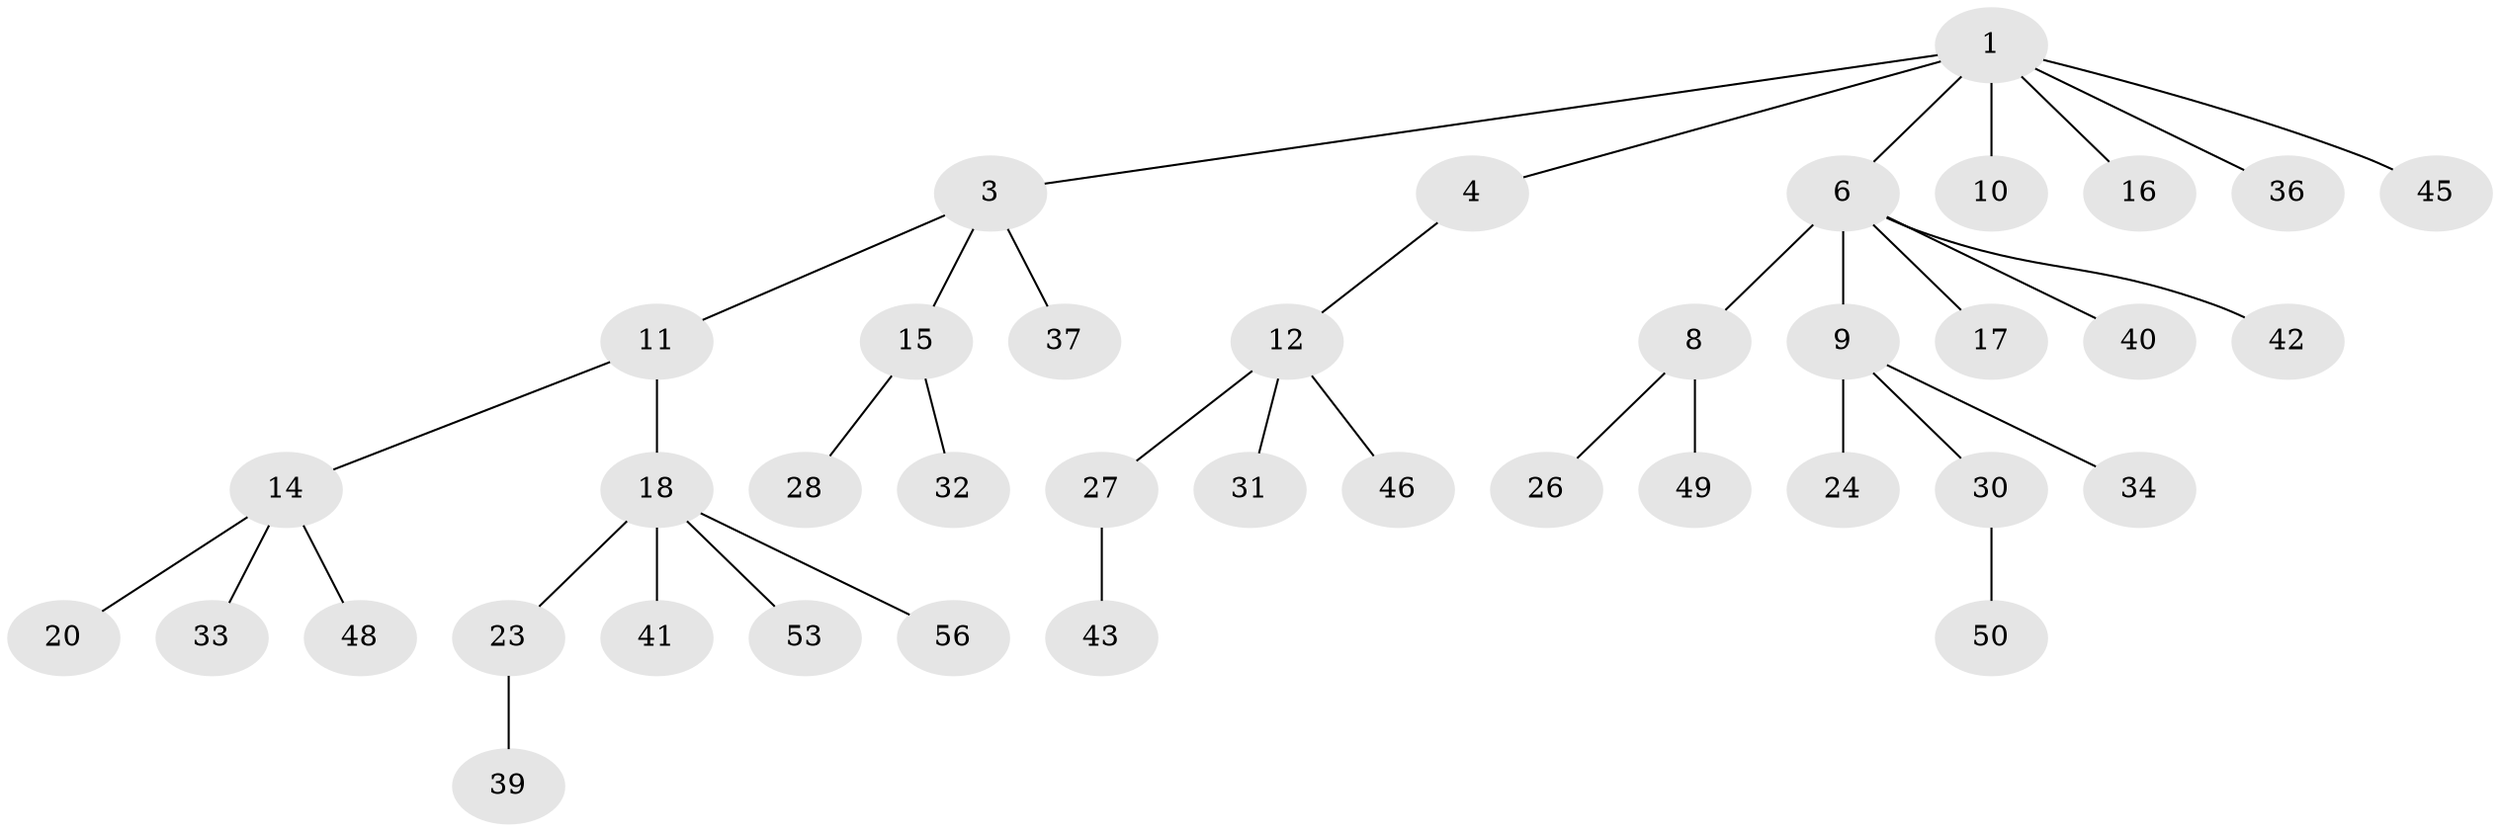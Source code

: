 // original degree distribution, {1: 0.5357142857142857, 8: 0.017857142857142856, 3: 0.17857142857142858, 2: 0.19642857142857142, 5: 0.03571428571428571, 4: 0.017857142857142856, 6: 0.017857142857142856}
// Generated by graph-tools (version 1.1) at 2025/11/02/27/25 16:11:25]
// undirected, 39 vertices, 38 edges
graph export_dot {
graph [start="1"]
  node [color=gray90,style=filled];
  1 [super="+2"];
  3 [super="+5"];
  4;
  6 [super="+7"];
  8 [super="+13"];
  9 [super="+22"];
  10 [super="+44"];
  11;
  12 [super="+19"];
  14 [super="+21"];
  15 [super="+29"];
  16 [super="+47"];
  17;
  18 [super="+25"];
  20;
  23 [super="+38"];
  24;
  26;
  27;
  28;
  30 [super="+52"];
  31;
  32;
  33 [super="+35"];
  34;
  36;
  37;
  39;
  40;
  41;
  42 [super="+55"];
  43 [super="+51"];
  45;
  46 [super="+54"];
  48;
  49;
  50;
  53;
  56;
  1 -- 3;
  1 -- 4;
  1 -- 36;
  1 -- 6;
  1 -- 10;
  1 -- 45;
  1 -- 16;
  3 -- 11;
  3 -- 37;
  3 -- 15;
  4 -- 12;
  6 -- 9;
  6 -- 17;
  6 -- 40;
  6 -- 8;
  6 -- 42;
  8 -- 26;
  8 -- 49;
  9 -- 24;
  9 -- 30;
  9 -- 34;
  11 -- 14;
  11 -- 18;
  12 -- 31;
  12 -- 27;
  12 -- 46;
  14 -- 20;
  14 -- 48;
  14 -- 33;
  15 -- 28;
  15 -- 32;
  18 -- 23;
  18 -- 41;
  18 -- 53;
  18 -- 56;
  23 -- 39;
  27 -- 43;
  30 -- 50;
}

